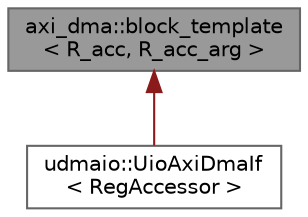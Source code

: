 digraph "axi_dma::block_template&lt; R_acc, R_acc_arg &gt;"
{
 // INTERACTIVE_SVG=YES
 // LATEX_PDF_SIZE
  bgcolor="transparent";
  edge [fontname=Helvetica,fontsize=10,labelfontname=Helvetica,labelfontsize=10];
  node [fontname=Helvetica,fontsize=10,shape=box,height=0.2,width=0.4];
  Node1 [label="axi_dma::block_template\l\< R_acc, R_acc_arg \>",height=0.2,width=0.4,color="gray40", fillcolor="grey60", style="filled", fontcolor="black",tooltip="Template class for the axi_dma block, containing accessors for all its registers."];
  Node1 -> Node2 [dir="back",color="firebrick4",style="solid"];
  Node2 [label="udmaio::UioAxiDmaIf\l\< RegAccessor \>",height=0.2,width=0.4,color="gray40", fillcolor="white", style="filled",URL="$classudmaio_1_1_uio_axi_dma_if.html",tooltip="Interface to AXI DMA Core."];
}
